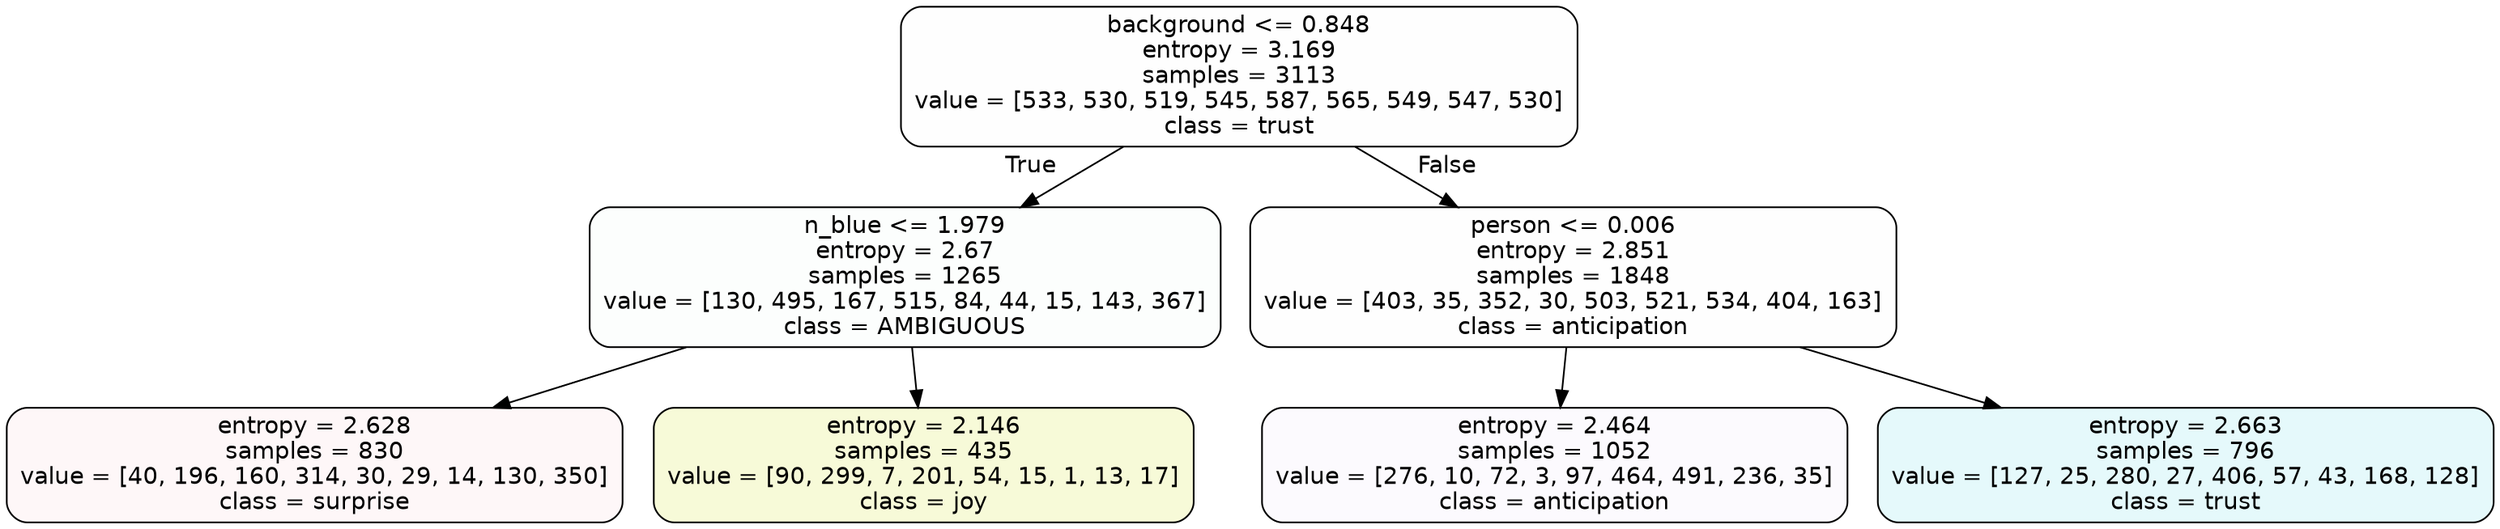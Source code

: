 digraph Tree {
node [shape=box, style="filled, rounded", color="black", fontname=helvetica] ;
edge [fontname=helvetica] ;
0 [label="background <= 0.848\nentropy = 3.169\nsamples = 3113\nvalue = [533, 530, 519, 545, 587, 565, 549, 547, 530]\nclass = trust", fillcolor="#39d7e501"] ;
1 [label="n_blue <= 1.979\nentropy = 2.67\nsamples = 1265\nvalue = [130, 495, 167, 515, 84, 44, 15, 143, 367]\nclass = AMBIGUOUS", fillcolor="#39e58103"] ;
0 -> 1 [labeldistance=2.5, labelangle=45, headlabel="True"] ;
2 [label="entropy = 2.628\nsamples = 830\nvalue = [40, 196, 160, 314, 30, 29, 14, 130, 350]\nclass = surprise", fillcolor="#e539640a"] ;
1 -> 2 ;
3 [label="entropy = 2.146\nsamples = 435\nvalue = [90, 299, 7, 201, 54, 15, 1, 13, 17]\nclass = joy", fillcolor="#d7e53932"] ;
1 -> 3 ;
4 [label="person <= 0.006\nentropy = 2.851\nsamples = 1848\nvalue = [403, 35, 352, 30, 503, 521, 534, 404, 163]\nclass = anticipation", fillcolor="#8139e501"] ;
0 -> 4 [labeldistance=2.5, labelangle=-45, headlabel="False"] ;
5 [label="entropy = 2.464\nsamples = 1052\nvalue = [276, 10, 72, 3, 97, 464, 491, 236, 35]\nclass = anticipation", fillcolor="#8139e506"] ;
4 -> 5 ;
6 [label="entropy = 2.663\nsamples = 796\nvalue = [127, 25, 280, 27, 406, 57, 43, 168, 128]\nclass = trust", fillcolor="#39d7e521"] ;
4 -> 6 ;
}